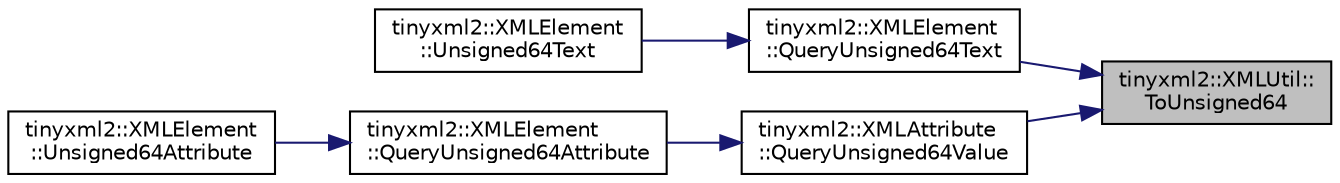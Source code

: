 digraph "tinyxml2::XMLUtil::ToUnsigned64"
{
 // LATEX_PDF_SIZE
  edge [fontname="Helvetica",fontsize="10",labelfontname="Helvetica",labelfontsize="10"];
  node [fontname="Helvetica",fontsize="10",shape=record];
  rankdir="RL";
  Node1 [label="tinyxml2::XMLUtil::\lToUnsigned64",height=0.2,width=0.4,color="black", fillcolor="grey75", style="filled", fontcolor="black",tooltip=" "];
  Node1 -> Node2 [dir="back",color="midnightblue",fontsize="10",style="solid",fontname="Helvetica"];
  Node2 [label="tinyxml2::XMLElement\l::QueryUnsigned64Text",height=0.2,width=0.4,color="black", fillcolor="white", style="filled",URL="$classtinyxml2_1_1XMLElement.html#ac2239b3bd172ad8f5b78d04d4236144b",tooltip="See QueryIntText()"];
  Node2 -> Node3 [dir="back",color="midnightblue",fontsize="10",style="solid",fontname="Helvetica"];
  Node3 [label="tinyxml2::XMLElement\l::Unsigned64Text",height=0.2,width=0.4,color="black", fillcolor="white", style="filled",URL="$classtinyxml2_1_1XMLElement.html#af48c1023abbac1acdf4927c51c3a5f0c",tooltip="See QueryIntText()"];
  Node1 -> Node4 [dir="back",color="midnightblue",fontsize="10",style="solid",fontname="Helvetica"];
  Node4 [label="tinyxml2::XMLAttribute\l::QueryUnsigned64Value",height=0.2,width=0.4,color="black", fillcolor="white", style="filled",URL="$classtinyxml2_1_1XMLAttribute.html#af793c695e7ee65cf20b8010d38b1d157",tooltip="See QueryIntValue."];
  Node4 -> Node5 [dir="back",color="midnightblue",fontsize="10",style="solid",fontname="Helvetica"];
  Node5 [label="tinyxml2::XMLElement\l::QueryUnsigned64Attribute",height=0.2,width=0.4,color="black", fillcolor="white", style="filled",URL="$classtinyxml2_1_1XMLElement.html#a13dd590b5d3958ce2ed79844aacd9405",tooltip="See QueryIntAttribute()"];
  Node5 -> Node6 [dir="back",color="midnightblue",fontsize="10",style="solid",fontname="Helvetica"];
  Node6 [label="tinyxml2::XMLElement\l::Unsigned64Attribute",height=0.2,width=0.4,color="black", fillcolor="white", style="filled",URL="$classtinyxml2_1_1XMLElement.html#a226502bab8f1be7ede1fdd255398eb85",tooltip="See IntAttribute()"];
}
